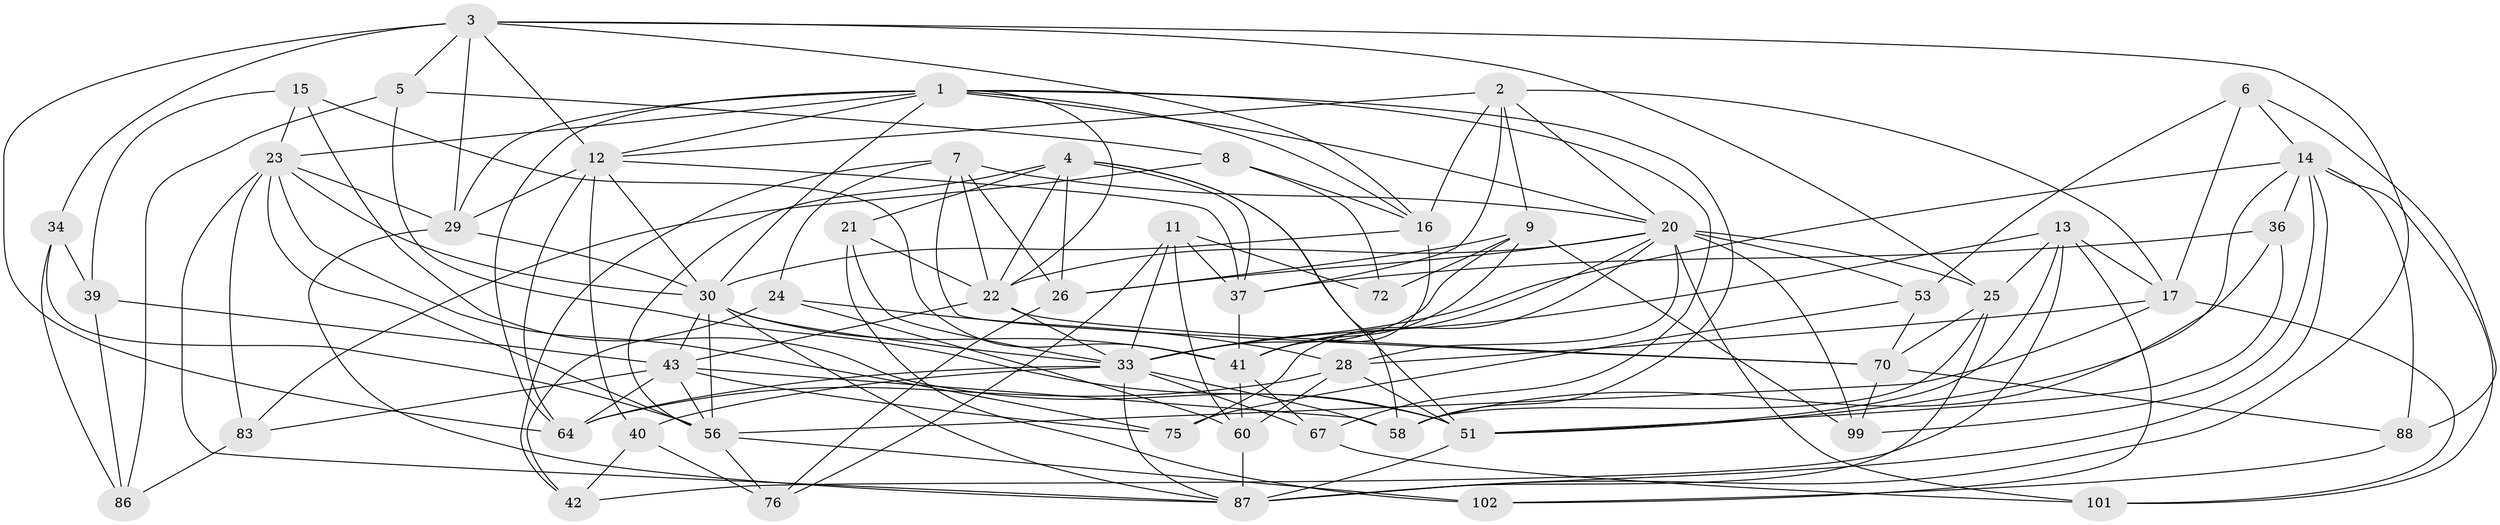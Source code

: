 // original degree distribution, {4: 1.0}
// Generated by graph-tools (version 1.1) at 2025/16/03/09/25 04:16:32]
// undirected, 53 vertices, 156 edges
graph export_dot {
graph [start="1"]
  node [color=gray90,style=filled];
  1 [super="+10+18"];
  2 [super="+103"];
  3 [super="+54+19"];
  4 [super="+61"];
  5;
  6;
  7 [super="+35"];
  8;
  9 [super="+85+73"];
  11 [super="+98"];
  12 [super="+31+74"];
  13 [super="+97"];
  14 [super="+49+45"];
  15;
  16 [super="+100"];
  17 [super="+46"];
  20 [super="+66+90+91"];
  21;
  22 [super="+32"];
  23 [super="+68+27"];
  24;
  25 [super="+52"];
  26 [super="+89"];
  28 [super="+50"];
  29 [super="+77"];
  30 [super="+62+93"];
  33 [super="+38+65+79"];
  34;
  36;
  37 [super="+44"];
  39;
  40;
  41 [super="+55+47"];
  42;
  43 [super="+80+59"];
  51 [super="+104+107"];
  53;
  56 [super="+57"];
  58 [super="+78"];
  60 [super="+96"];
  64 [super="+84"];
  67;
  70 [super="+71"];
  72;
  75;
  76;
  83;
  86;
  87 [super="+92+94"];
  88;
  99;
  101;
  102;
  1 -- 23;
  1 -- 22;
  1 -- 20;
  1 -- 30;
  1 -- 29;
  1 -- 58;
  1 -- 16;
  1 -- 67;
  1 -- 12;
  1 -- 64;
  2 -- 37;
  2 -- 12;
  2 -- 16;
  2 -- 17;
  2 -- 20;
  2 -- 9;
  3 -- 5;
  3 -- 16;
  3 -- 64;
  3 -- 12;
  3 -- 25;
  3 -- 34;
  3 -- 29;
  3 -- 87;
  4 -- 56;
  4 -- 26 [weight=2];
  4 -- 21;
  4 -- 22;
  4 -- 58;
  4 -- 51;
  4 -- 37;
  5 -- 8;
  5 -- 86;
  5 -- 51;
  6 -- 17;
  6 -- 88;
  6 -- 14;
  6 -- 53;
  7 -- 24;
  7 -- 42;
  7 -- 20;
  7 -- 70;
  7 -- 26;
  7 -- 22;
  8 -- 83;
  8 -- 72;
  8 -- 16;
  9 -- 26;
  9 -- 33;
  9 -- 72;
  9 -- 41;
  9 -- 99;
  11 -- 60;
  11 -- 37;
  11 -- 72 [weight=2];
  11 -- 33;
  11 -- 76;
  12 -- 37;
  12 -- 40;
  12 -- 29;
  12 -- 30;
  12 -- 64;
  13 -- 25;
  13 -- 42;
  13 -- 33;
  13 -- 102;
  13 -- 17;
  13 -- 51;
  14 -- 87;
  14 -- 88;
  14 -- 99;
  14 -- 36;
  14 -- 33;
  14 -- 51;
  14 -- 101;
  15 -- 39;
  15 -- 51;
  15 -- 23;
  15 -- 41;
  16 -- 41;
  16 -- 30;
  17 -- 28;
  17 -- 101;
  17 -- 56;
  20 -- 75;
  20 -- 101;
  20 -- 41;
  20 -- 25;
  20 -- 26;
  20 -- 28;
  20 -- 22;
  20 -- 99;
  20 -- 53;
  21 -- 102;
  21 -- 33;
  21 -- 22;
  22 -- 33;
  22 -- 70;
  22 -- 43;
  23 -- 75;
  23 -- 56;
  23 -- 83;
  23 -- 29;
  23 -- 87;
  23 -- 30;
  24 -- 42;
  24 -- 60;
  24 -- 28;
  25 -- 58;
  25 -- 70;
  25 -- 87;
  26 -- 76;
  28 -- 51;
  28 -- 60;
  28 -- 64;
  29 -- 87;
  29 -- 30;
  30 -- 56;
  30 -- 33;
  30 -- 41;
  30 -- 87;
  30 -- 43;
  33 -- 64;
  33 -- 40;
  33 -- 67;
  33 -- 58;
  33 -- 87;
  34 -- 39;
  34 -- 86;
  34 -- 56;
  36 -- 51;
  36 -- 58;
  36 -- 37;
  37 -- 41;
  39 -- 86;
  39 -- 43;
  40 -- 42;
  40 -- 76;
  41 -- 67;
  41 -- 60;
  43 -- 83;
  43 -- 64;
  43 -- 75;
  43 -- 58;
  43 -- 56;
  51 -- 87;
  53 -- 75;
  53 -- 70;
  56 -- 102;
  56 -- 76;
  60 -- 87 [weight=2];
  67 -- 101;
  70 -- 88;
  70 -- 99;
  83 -- 86;
  88 -- 102;
}
